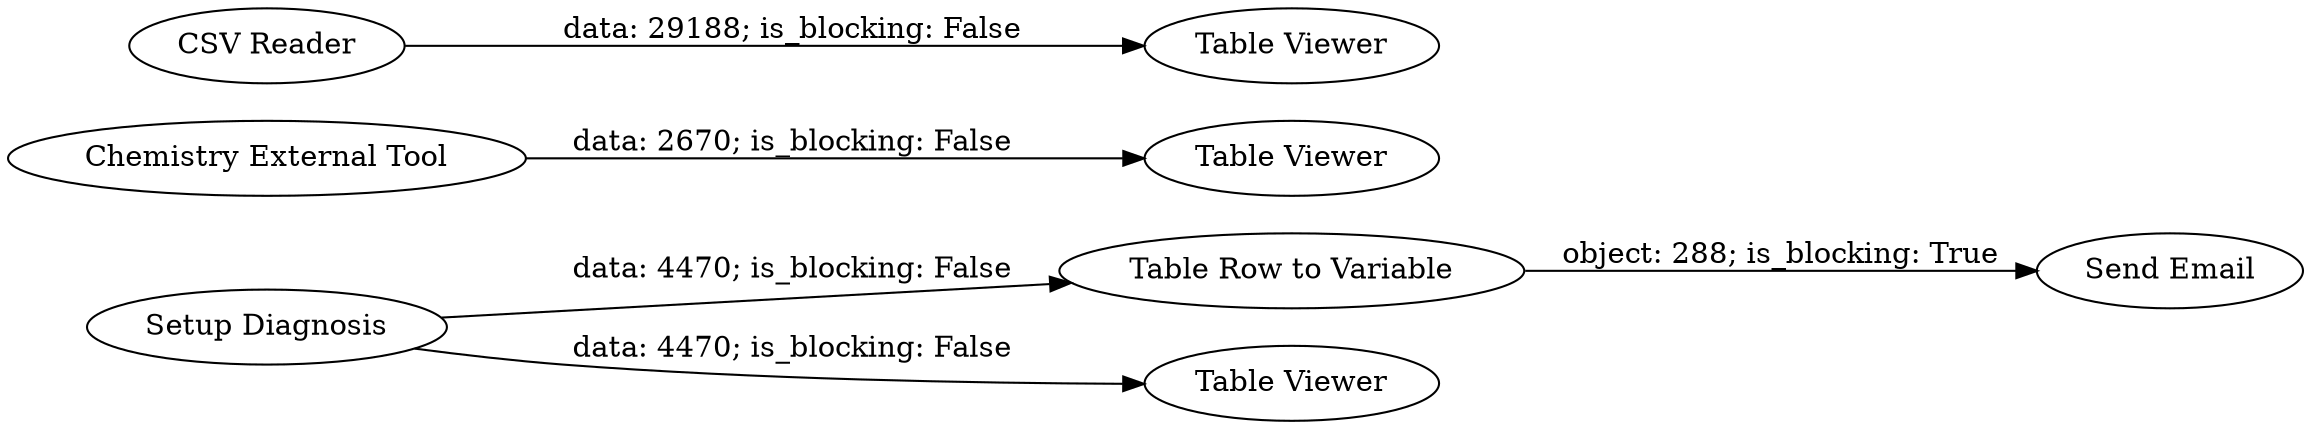 digraph {
	"-6221632168020133769_123" [label="Send Email"]
	"-6221632168020133769_143" [label="Chemistry External Tool"]
	"-6221632168020133769_146" [label="Table Viewer"]
	"-6221632168020133769_147" [label="Table Row to Variable"]
	"-6221632168020133769_145" [label="Table Viewer"]
	"-6221632168020133769_1" [label="Setup Diagnosis"]
	"-6221632168020133769_2" [label="Table Viewer"]
	"-6221632168020133769_144" [label="CSV Reader"]
	"-6221632168020133769_1" -> "-6221632168020133769_2" [label="data: 4470; is_blocking: False"]
	"-6221632168020133769_147" -> "-6221632168020133769_123" [label="object: 288; is_blocking: True"]
	"-6221632168020133769_144" -> "-6221632168020133769_145" [label="data: 29188; is_blocking: False"]
	"-6221632168020133769_143" -> "-6221632168020133769_146" [label="data: 2670; is_blocking: False"]
	"-6221632168020133769_1" -> "-6221632168020133769_147" [label="data: 4470; is_blocking: False"]
	rankdir=LR
}
